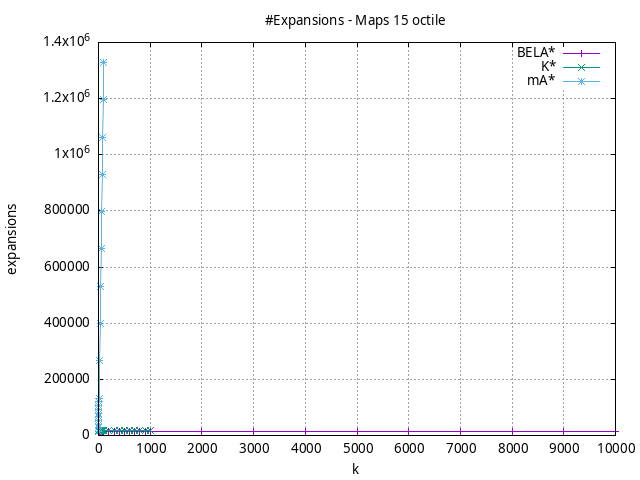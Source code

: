 #!/usr/bin/gnuplot
# -*- coding: utf-8 -*-
#
# results/maps/octile/15/random512-15.heuristic.octile.expansions.gnuplot
#
# Started on 12/06/2023 14:53:59
# Author: Carlos Linares López
set grid
set xlabel "k"
set ylabel "expansions"

set title "#Expansions - Maps 15 octile"

set terminal png enhanced font "Ariel,10"
set output 'random512-15.heuristic.octile.expansions.png'

plot "-" title "BELA*"      with linesp, "-" title "K*"      with linesp, "-" title "mA*"      with linesp

	1 13385.11
	2 13385.13
	3 13385.15
	4 13385.17
	5 13385.18
	6 13385.27
	7 13385.28
	8 13385.29
	9 13385.29
	10 13385.29
	20 13385.36
	30 13385.58
	40 13385.58
	50 13385.61
	60 13385.64
	70 13385.67
	80 13385.7
	90 13385.73
	100 13385.73
	200 13385.96
	300 13386.0
	400 13386.04
	500 13386.33
	600 13386.33
	700 13386.34
	800 13386.48
	900 13386.49
	1000 13386.49
	2000 13386.51
	3000 13386.55
	4000 13386.81
	5000 13386.82
	6000 13386.84
	7000 13386.89
	8000 13386.91
	9000 13386.91
	10000 13386.93
end
	1 13783.62
	2 15018.75
	3 15387.13
	4 15835.41
	5 15991.08
	6 16261.45
	7 16470.4
	8 16610.31
	9 16663.18
	10 16746.02
	20 17201.16
	30 17299.35
	40 17373.43
	50 17465.93
	60 17550.21
	70 17635.11
	80 17666.6
	90 17718.53
	100 17791.04
	200 17912.86
	300 17982.02
	400 18029.61
	500 18029.61
	600 18029.61
	700 18029.61
	800 18038.98
	900 18038.98
	1000 18038.98
end
	1 13385.11
	2 26728.52
	3 40039.0
	4 53354.47
	5 66686.2
	6 79994.01
	7 93317.43
	8 106575.73
	9 119917.64
	10 133248.49
	20 266268.77
	30 399248.55
	40 531688.29
	50 664505.74
	60 797091.46
	70 929874.66
	80 1062596.52
	90 1195316.55
	100 1328225.23
end
